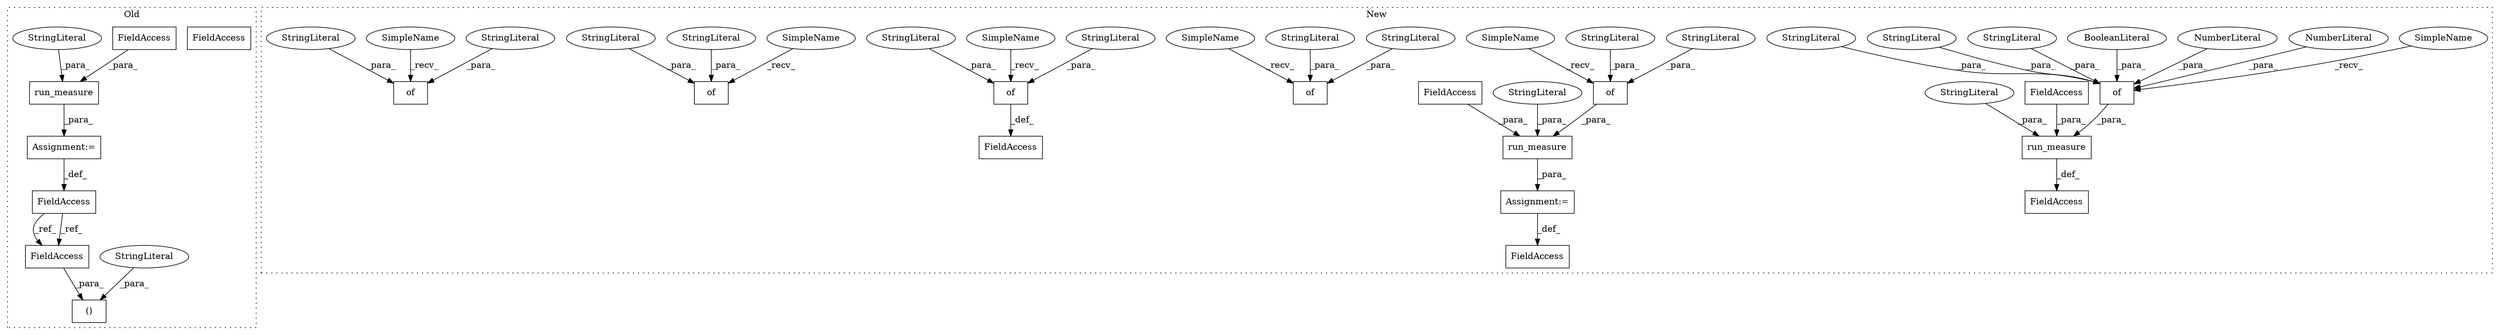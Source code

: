 digraph G {
subgraph cluster0 {
1 [label="run_measure" a="32" s="3698,3733" l="12,1" shape="box"];
3 [label="()" a="106" s="4005" l="27" shape="box"];
4 [label="FieldAccess" a="22" s="3689" l="8" shape="box"];
5 [label="FieldAccess" a="22" s="4024" l="8" shape="box"];
7 [label="FieldAccess" a="22" s="3717" l="16" shape="box"];
21 [label="StringLiteral" a="45" s="4005" l="6" shape="ellipse"];
31 [label="StringLiteral" a="45" s="3710" l="6" shape="ellipse"];
39 [label="Assignment:=" a="7" s="3697" l="1" shape="box"];
47 [label="FieldAccess" a="22" s="4024" l="8" shape="box"];
label = "Old";
style="dotted";
}
subgraph cluster1 {
2 [label="run_measure" a="32" s="3476,3565" l="12,1" shape="box"];
6 [label="FieldAccess" a="22" s="3466" l="9" shape="box"];
8 [label="FieldAccess" a="22" s="3496" l="15" shape="box"];
9 [label="of" a="32" s="3516,3564" l="3,1" shape="box"];
10 [label="NumberLiteral" a="34" s="3548" l="1" shape="ellipse"];
11 [label="NumberLiteral" a="34" s="3561" l="3" shape="ellipse"];
12 [label="BooleanLiteral" a="9" s="3531" l="5" shape="ellipse"];
13 [label="of" a="32" s="3339,3379" l="3,1" shape="box"];
14 [label="FieldAccess" a="22" s="3293" l="7" shape="box"];
15 [label="of" a="32" s="3434,3458" l="3,1" shape="box"];
16 [label="FieldAccess" a="22" s="3387" l="8" shape="box"];
17 [label="of" a="32" s="4184,4208" l="3,1" shape="box"];
18 [label="run_measure" a="32" s="3396,3459" l="12,1" shape="box"];
19 [label="FieldAccess" a="22" s="3414" l="15" shape="box"];
20 [label="of" a="32" s="4046,4070" l="3,1" shape="box"];
22 [label="StringLiteral" a="45" s="3550" l="10" shape="ellipse"];
23 [label="of" a="32" s="4115,4139" l="3,1" shape="box"];
24 [label="StringLiteral" a="45" s="4118" l="11" shape="ellipse"];
25 [label="StringLiteral" a="45" s="3537" l="10" shape="ellipse"];
26 [label="StringLiteral" a="45" s="3519" l="11" shape="ellipse"];
27 [label="StringLiteral" a="45" s="3363" l="11" shape="ellipse"];
28 [label="StringLiteral" a="45" s="4187" l="11" shape="ellipse"];
29 [label="StringLiteral" a="45" s="4049" l="11" shape="ellipse"];
30 [label="StringLiteral" a="45" s="3342" l="10" shape="ellipse"];
32 [label="StringLiteral" a="45" s="3488" l="7" shape="ellipse"];
33 [label="StringLiteral" a="45" s="3449" l="9" shape="ellipse"];
34 [label="StringLiteral" a="45" s="3437" l="11" shape="ellipse"];
35 [label="StringLiteral" a="45" s="4061" l="9" shape="ellipse"];
36 [label="Assignment:=" a="7" s="3395" l="1" shape="box"];
37 [label="StringLiteral" a="45" s="4199" l="9" shape="ellipse"];
38 [label="StringLiteral" a="45" s="4130" l="9" shape="ellipse"];
40 [label="StringLiteral" a="45" s="3408" l="5" shape="ellipse"];
41 [label="SimpleName" a="42" s="4180" l="3" shape="ellipse"];
42 [label="SimpleName" a="42" s="3335" l="3" shape="ellipse"];
43 [label="SimpleName" a="42" s="3512" l="3" shape="ellipse"];
44 [label="SimpleName" a="42" s="3430" l="3" shape="ellipse"];
45 [label="SimpleName" a="42" s="4111" l="3" shape="ellipse"];
46 [label="SimpleName" a="42" s="4042" l="3" shape="ellipse"];
label = "New";
style="dotted";
}
1 -> 39 [label="_para_"];
2 -> 6 [label="_def_"];
4 -> 47 [label="_ref_"];
4 -> 47 [label="_ref_"];
7 -> 1 [label="_para_"];
8 -> 2 [label="_para_"];
9 -> 2 [label="_para_"];
10 -> 9 [label="_para_"];
11 -> 9 [label="_para_"];
12 -> 9 [label="_para_"];
13 -> 14 [label="_def_"];
15 -> 18 [label="_para_"];
18 -> 36 [label="_para_"];
19 -> 18 [label="_para_"];
21 -> 3 [label="_para_"];
22 -> 9 [label="_para_"];
24 -> 23 [label="_para_"];
25 -> 9 [label="_para_"];
26 -> 9 [label="_para_"];
27 -> 13 [label="_para_"];
28 -> 17 [label="_para_"];
29 -> 20 [label="_para_"];
30 -> 13 [label="_para_"];
31 -> 1 [label="_para_"];
32 -> 2 [label="_para_"];
33 -> 15 [label="_para_"];
34 -> 15 [label="_para_"];
35 -> 20 [label="_para_"];
36 -> 16 [label="_def_"];
37 -> 17 [label="_para_"];
38 -> 23 [label="_para_"];
39 -> 4 [label="_def_"];
40 -> 18 [label="_para_"];
41 -> 17 [label="_recv_"];
42 -> 13 [label="_recv_"];
43 -> 9 [label="_recv_"];
44 -> 15 [label="_recv_"];
45 -> 23 [label="_recv_"];
46 -> 20 [label="_recv_"];
47 -> 3 [label="_para_"];
}